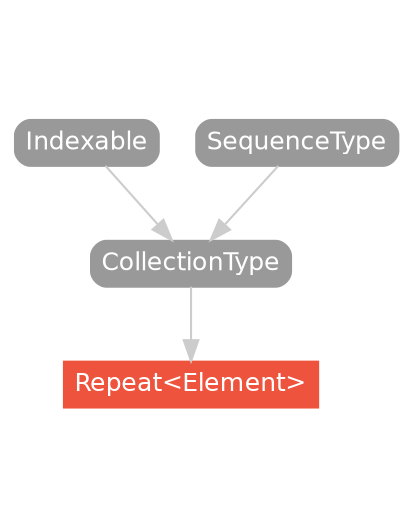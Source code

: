 strict digraph "Repeat<Element> - Type Hierarchy - SwiftDoc.org" {
    pad="0.1,0.8"
    node [shape=box, style="filled,rounded", color="#999999", fillcolor="#999999", fontcolor=white, fontname=Helvetica, fontnames="Helvetica,sansserif", fontsize=12, margin="0.07,0.05", height="0.3"]
    edge [color="#cccccc"]
    "CollectionType" [URL="/protocol/CollectionType/hierarchy/"]
    "Indexable" [URL="/protocol/Indexable/hierarchy/"]
    "Repeat<Element>" [URL="/type/Repeat/", style="filled", fillcolor="#ee543d", color="#ee543d"]
    "SequenceType" [URL="/protocol/SequenceType/hierarchy/"]    "CollectionType" -> "Repeat<Element>"
    "Indexable" -> "CollectionType"
    "SequenceType" -> "CollectionType"
    subgraph Types {
        rank = max; "Repeat<Element>";
    }
}